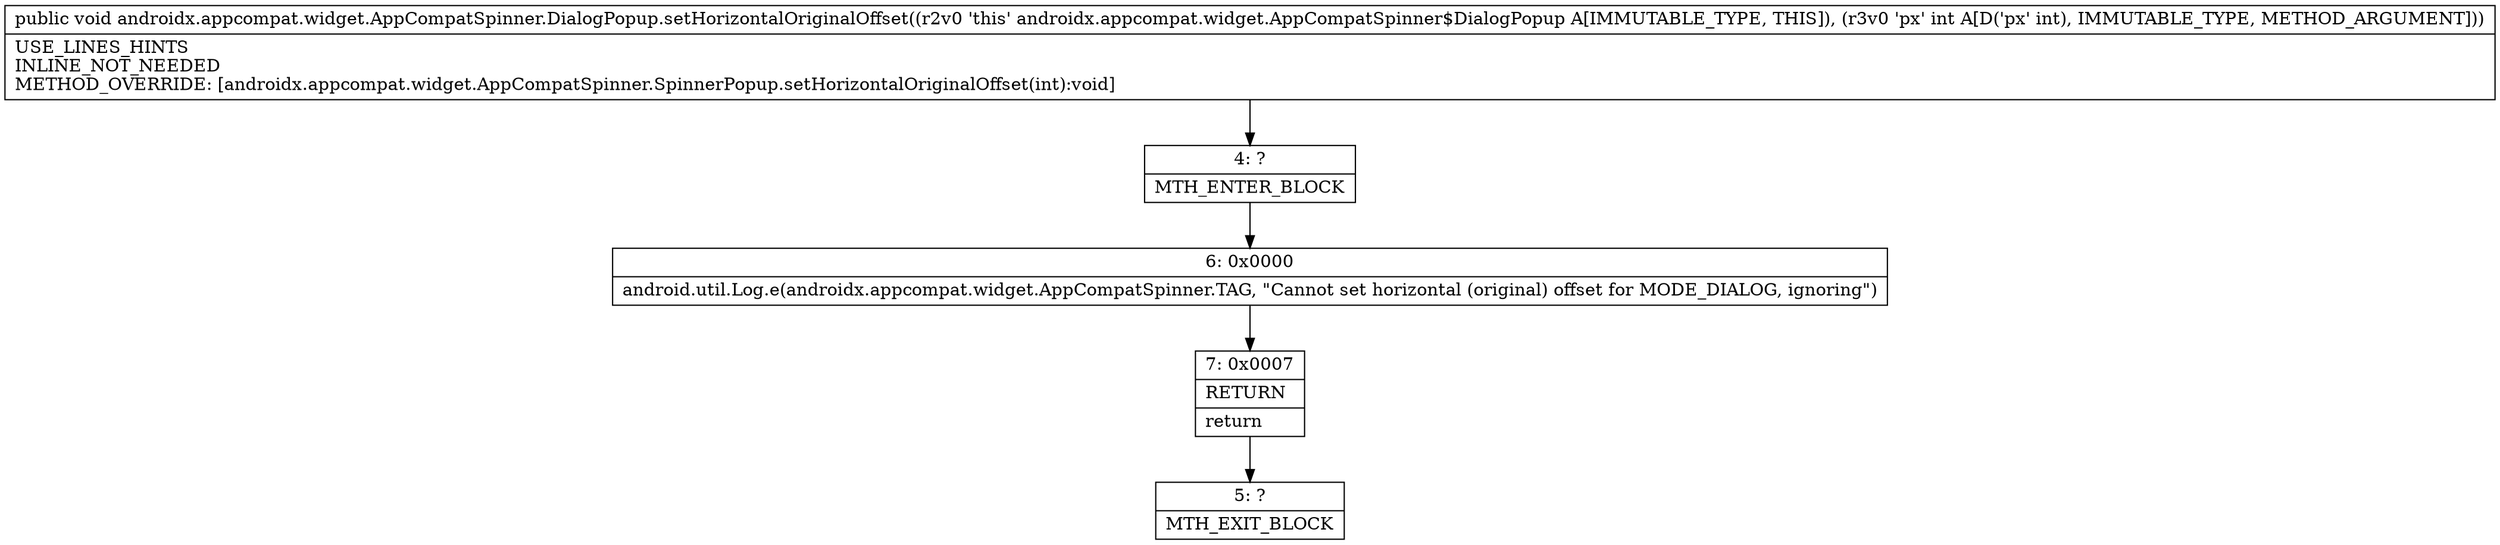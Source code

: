 digraph "CFG forandroidx.appcompat.widget.AppCompatSpinner.DialogPopup.setHorizontalOriginalOffset(I)V" {
Node_4 [shape=record,label="{4\:\ ?|MTH_ENTER_BLOCK\l}"];
Node_6 [shape=record,label="{6\:\ 0x0000|android.util.Log.e(androidx.appcompat.widget.AppCompatSpinner.TAG, \"Cannot set horizontal (original) offset for MODE_DIALOG, ignoring\")\l}"];
Node_7 [shape=record,label="{7\:\ 0x0007|RETURN\l|return\l}"];
Node_5 [shape=record,label="{5\:\ ?|MTH_EXIT_BLOCK\l}"];
MethodNode[shape=record,label="{public void androidx.appcompat.widget.AppCompatSpinner.DialogPopup.setHorizontalOriginalOffset((r2v0 'this' androidx.appcompat.widget.AppCompatSpinner$DialogPopup A[IMMUTABLE_TYPE, THIS]), (r3v0 'px' int A[D('px' int), IMMUTABLE_TYPE, METHOD_ARGUMENT]))  | USE_LINES_HINTS\lINLINE_NOT_NEEDED\lMETHOD_OVERRIDE: [androidx.appcompat.widget.AppCompatSpinner.SpinnerPopup.setHorizontalOriginalOffset(int):void]\l}"];
MethodNode -> Node_4;Node_4 -> Node_6;
Node_6 -> Node_7;
Node_7 -> Node_5;
}

